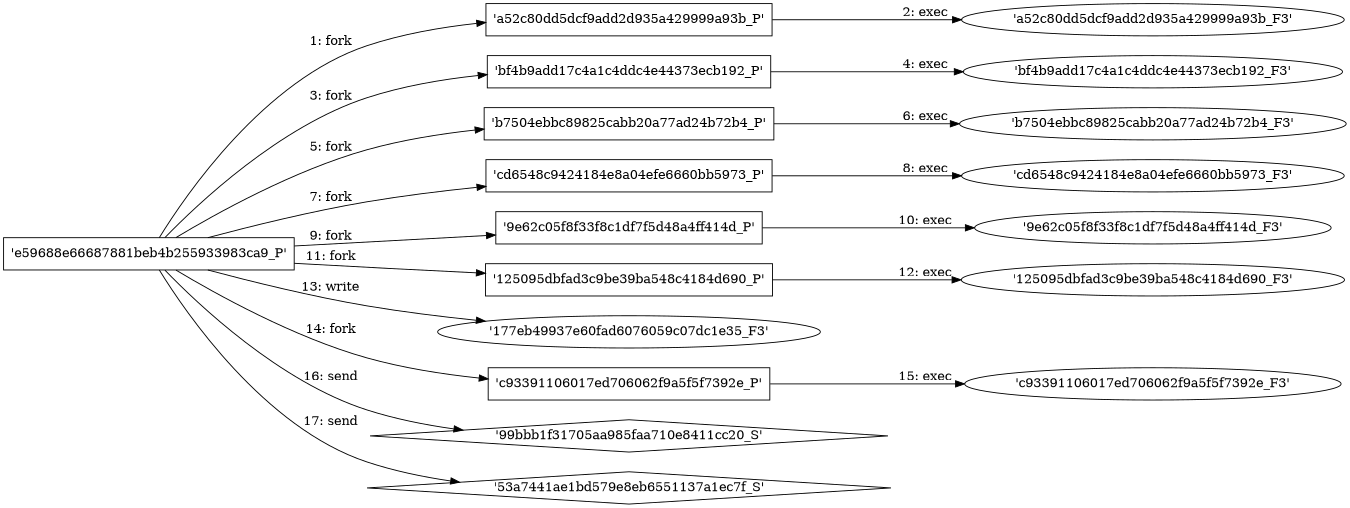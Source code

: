 digraph "D:\Learning\Paper\apt\基于CTI的攻击预警\Dataset\攻击图\ASGfromALLCTI\Microsoft Patch Tuesday - January 2016.dot" {
rankdir="LR"
size="9"
fixedsize="false"
splines="true"
nodesep=0.3
ranksep=0
fontsize=10
overlap="scalexy"
engine= "neato"
	"'e59688e66687881beb4b255933983ca9_P'" [node_type=Process shape=box]
	"'a52c80dd5dcf9add2d935a429999a93b_P'" [node_type=Process shape=box]
	"'e59688e66687881beb4b255933983ca9_P'" -> "'a52c80dd5dcf9add2d935a429999a93b_P'" [label="1: fork"]
	"'a52c80dd5dcf9add2d935a429999a93b_P'" [node_type=Process shape=box]
	"'a52c80dd5dcf9add2d935a429999a93b_F3'" [node_type=File shape=ellipse]
	"'a52c80dd5dcf9add2d935a429999a93b_P'" -> "'a52c80dd5dcf9add2d935a429999a93b_F3'" [label="2: exec"]
	"'e59688e66687881beb4b255933983ca9_P'" [node_type=Process shape=box]
	"'bf4b9add17c4a1c4ddc4e44373ecb192_P'" [node_type=Process shape=box]
	"'e59688e66687881beb4b255933983ca9_P'" -> "'bf4b9add17c4a1c4ddc4e44373ecb192_P'" [label="3: fork"]
	"'bf4b9add17c4a1c4ddc4e44373ecb192_P'" [node_type=Process shape=box]
	"'bf4b9add17c4a1c4ddc4e44373ecb192_F3'" [node_type=File shape=ellipse]
	"'bf4b9add17c4a1c4ddc4e44373ecb192_P'" -> "'bf4b9add17c4a1c4ddc4e44373ecb192_F3'" [label="4: exec"]
	"'e59688e66687881beb4b255933983ca9_P'" [node_type=Process shape=box]
	"'b7504ebbc89825cabb20a77ad24b72b4_P'" [node_type=Process shape=box]
	"'e59688e66687881beb4b255933983ca9_P'" -> "'b7504ebbc89825cabb20a77ad24b72b4_P'" [label="5: fork"]
	"'b7504ebbc89825cabb20a77ad24b72b4_P'" [node_type=Process shape=box]
	"'b7504ebbc89825cabb20a77ad24b72b4_F3'" [node_type=File shape=ellipse]
	"'b7504ebbc89825cabb20a77ad24b72b4_P'" -> "'b7504ebbc89825cabb20a77ad24b72b4_F3'" [label="6: exec"]
	"'e59688e66687881beb4b255933983ca9_P'" [node_type=Process shape=box]
	"'cd6548c9424184e8a04efe6660bb5973_P'" [node_type=Process shape=box]
	"'e59688e66687881beb4b255933983ca9_P'" -> "'cd6548c9424184e8a04efe6660bb5973_P'" [label="7: fork"]
	"'cd6548c9424184e8a04efe6660bb5973_P'" [node_type=Process shape=box]
	"'cd6548c9424184e8a04efe6660bb5973_F3'" [node_type=File shape=ellipse]
	"'cd6548c9424184e8a04efe6660bb5973_P'" -> "'cd6548c9424184e8a04efe6660bb5973_F3'" [label="8: exec"]
	"'e59688e66687881beb4b255933983ca9_P'" [node_type=Process shape=box]
	"'9e62c05f8f33f8c1df7f5d48a4ff414d_P'" [node_type=Process shape=box]
	"'e59688e66687881beb4b255933983ca9_P'" -> "'9e62c05f8f33f8c1df7f5d48a4ff414d_P'" [label="9: fork"]
	"'9e62c05f8f33f8c1df7f5d48a4ff414d_P'" [node_type=Process shape=box]
	"'9e62c05f8f33f8c1df7f5d48a4ff414d_F3'" [node_type=File shape=ellipse]
	"'9e62c05f8f33f8c1df7f5d48a4ff414d_P'" -> "'9e62c05f8f33f8c1df7f5d48a4ff414d_F3'" [label="10: exec"]
	"'e59688e66687881beb4b255933983ca9_P'" [node_type=Process shape=box]
	"'125095dbfad3c9be39ba548c4184d690_P'" [node_type=Process shape=box]
	"'e59688e66687881beb4b255933983ca9_P'" -> "'125095dbfad3c9be39ba548c4184d690_P'" [label="11: fork"]
	"'125095dbfad3c9be39ba548c4184d690_P'" [node_type=Process shape=box]
	"'125095dbfad3c9be39ba548c4184d690_F3'" [node_type=File shape=ellipse]
	"'125095dbfad3c9be39ba548c4184d690_P'" -> "'125095dbfad3c9be39ba548c4184d690_F3'" [label="12: exec"]
	"'177eb49937e60fad6076059c07dc1e35_F3'" [node_type=file shape=ellipse]
	"'e59688e66687881beb4b255933983ca9_P'" [node_type=Process shape=box]
	"'e59688e66687881beb4b255933983ca9_P'" -> "'177eb49937e60fad6076059c07dc1e35_F3'" [label="13: write"]
	"'e59688e66687881beb4b255933983ca9_P'" [node_type=Process shape=box]
	"'c93391106017ed706062f9a5f5f7392e_P'" [node_type=Process shape=box]
	"'e59688e66687881beb4b255933983ca9_P'" -> "'c93391106017ed706062f9a5f5f7392e_P'" [label="14: fork"]
	"'c93391106017ed706062f9a5f5f7392e_P'" [node_type=Process shape=box]
	"'c93391106017ed706062f9a5f5f7392e_F3'" [node_type=File shape=ellipse]
	"'c93391106017ed706062f9a5f5f7392e_P'" -> "'c93391106017ed706062f9a5f5f7392e_F3'" [label="15: exec"]
	"'99bbb1f31705aa985faa710e8411cc20_S'" [node_type=Socket shape=diamond]
	"'e59688e66687881beb4b255933983ca9_P'" [node_type=Process shape=box]
	"'e59688e66687881beb4b255933983ca9_P'" -> "'99bbb1f31705aa985faa710e8411cc20_S'" [label="16: send"]
	"'53a7441ae1bd579e8eb6551137a1ec7f_S'" [node_type=Socket shape=diamond]
	"'e59688e66687881beb4b255933983ca9_P'" [node_type=Process shape=box]
	"'e59688e66687881beb4b255933983ca9_P'" -> "'53a7441ae1bd579e8eb6551137a1ec7f_S'" [label="17: send"]
}
